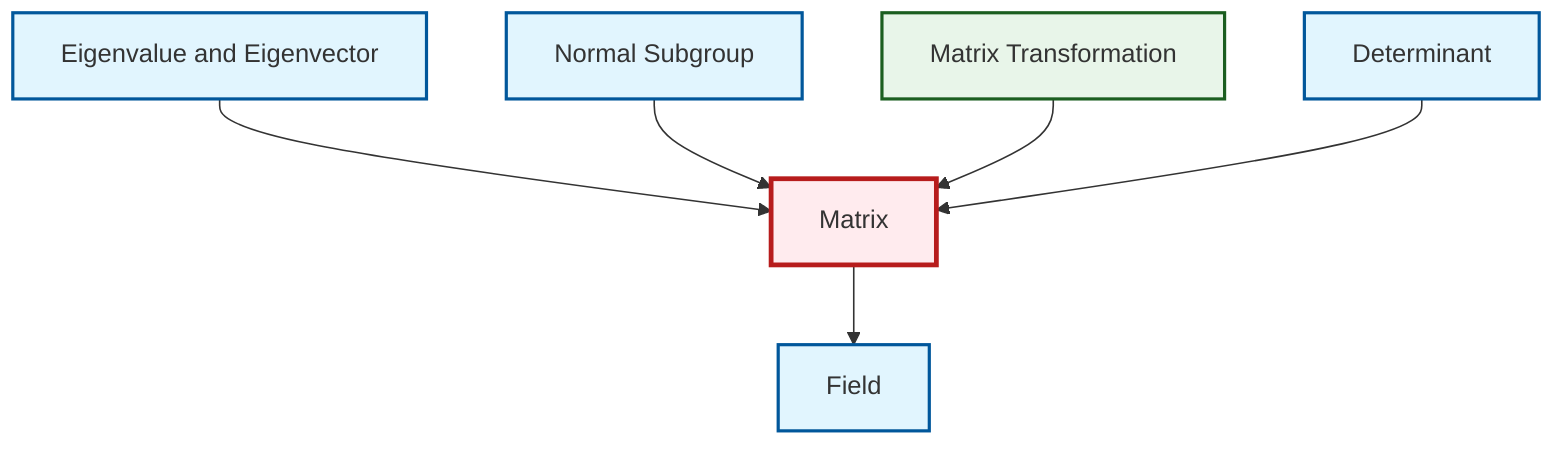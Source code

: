 graph TD
    classDef definition fill:#e1f5fe,stroke:#01579b,stroke-width:2px
    classDef theorem fill:#f3e5f5,stroke:#4a148c,stroke-width:2px
    classDef axiom fill:#fff3e0,stroke:#e65100,stroke-width:2px
    classDef example fill:#e8f5e9,stroke:#1b5e20,stroke-width:2px
    classDef current fill:#ffebee,stroke:#b71c1c,stroke-width:3px
    def-matrix["Matrix"]:::definition
    ex-matrix-transformation["Matrix Transformation"]:::example
    def-normal-subgroup["Normal Subgroup"]:::definition
    def-determinant["Determinant"]:::definition
    def-eigenvalue-eigenvector["Eigenvalue and Eigenvector"]:::definition
    def-field["Field"]:::definition
    def-eigenvalue-eigenvector --> def-matrix
    def-normal-subgroup --> def-matrix
    ex-matrix-transformation --> def-matrix
    def-matrix --> def-field
    def-determinant --> def-matrix
    class def-matrix current